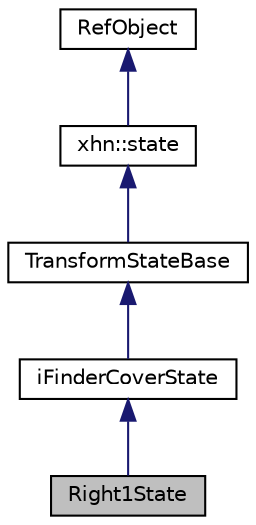 digraph "Right1State"
{
  edge [fontname="Helvetica",fontsize="10",labelfontname="Helvetica",labelfontsize="10"];
  node [fontname="Helvetica",fontsize="10",shape=record];
  Node1 [label="Right1State",height=0.2,width=0.4,color="black", fillcolor="grey75", style="filled", fontcolor="black"];
  Node2 -> Node1 [dir="back",color="midnightblue",fontsize="10",style="solid",fontname="Helvetica"];
  Node2 [label="iFinderCoverState",height=0.2,width=0.4,color="black", fillcolor="white", style="filled",URL="$classi_finder_cover_state.html"];
  Node3 -> Node2 [dir="back",color="midnightblue",fontsize="10",style="solid",fontname="Helvetica"];
  Node3 [label="TransformStateBase",height=0.2,width=0.4,color="black", fillcolor="white", style="filled",URL="$class_transform_state_base.html"];
  Node4 -> Node3 [dir="back",color="midnightblue",fontsize="10",style="solid",fontname="Helvetica"];
  Node4 [label="xhn::state",height=0.2,width=0.4,color="black", fillcolor="white", style="filled",URL="$classxhn_1_1state.html",tooltip="state "];
  Node5 -> Node4 [dir="back",color="midnightblue",fontsize="10",style="solid",fontname="Helvetica"];
  Node5 [label="RefObject",height=0.2,width=0.4,color="black", fillcolor="white", style="filled",URL="$class_ref_object.html"];
}
